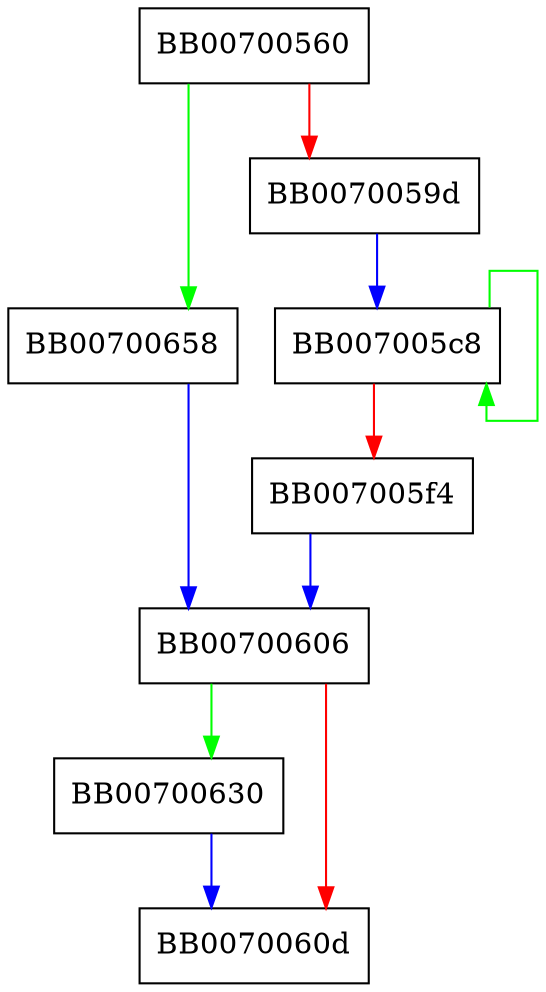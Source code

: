 digraph cipher_hw_seed_ofb128_cipher {
  node [shape="box"];
  graph [splines=ortho];
  BB00700560 -> BB00700658 [color="green"];
  BB00700560 -> BB0070059d [color="red"];
  BB0070059d -> BB007005c8 [color="blue"];
  BB007005c8 -> BB007005c8 [color="green"];
  BB007005c8 -> BB007005f4 [color="red"];
  BB007005f4 -> BB00700606 [color="blue"];
  BB00700606 -> BB00700630 [color="green"];
  BB00700606 -> BB0070060d [color="red"];
  BB00700630 -> BB0070060d [color="blue"];
  BB00700658 -> BB00700606 [color="blue"];
}